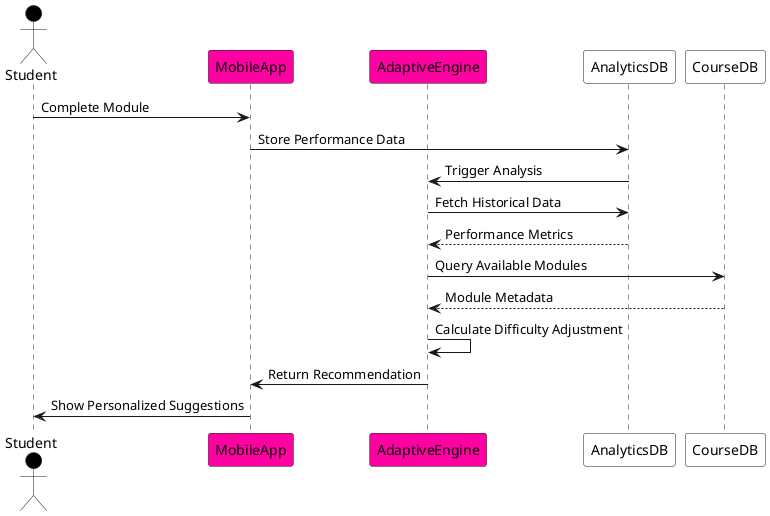 @startuml Adaptive_Recommendation_Sequence
skinparam BackgroundColor #FFFFFF
actor Student #Black
participant MobileApp #FF00A2
participant AdaptiveEngine #FF00A2
participant AnalyticsDB #White
participant CourseDB #White

Student -> MobileApp: Complete Module
MobileApp -> AnalyticsDB: Store Performance Data
AnalyticsDB -> AdaptiveEngine: Trigger Analysis
AdaptiveEngine -> AnalyticsDB: Fetch Historical Data
AnalyticsDB --> AdaptiveEngine: Performance Metrics
AdaptiveEngine -> CourseDB: Query Available Modules
CourseDB --> AdaptiveEngine: Module Metadata
AdaptiveEngine -> AdaptiveEngine: Calculate Difficulty Adjustment
AdaptiveEngine -> MobileApp: Return Recommendation
MobileApp -> Student: Show Personalized Suggestions
@enduml